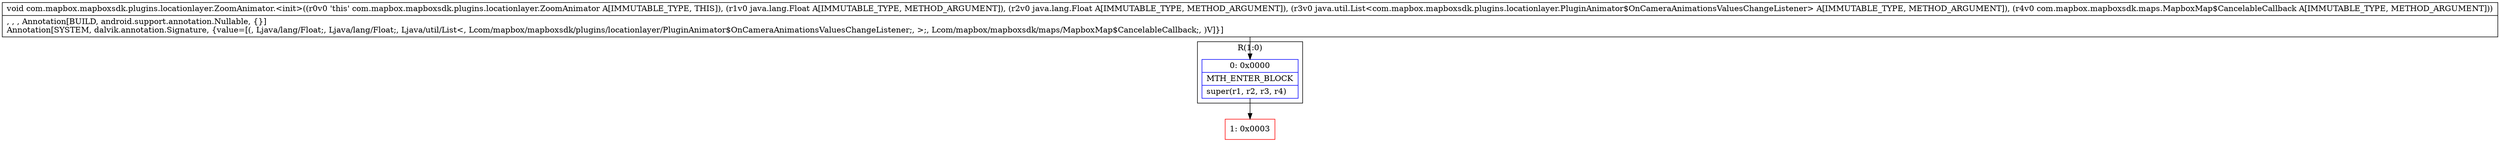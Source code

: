 digraph "CFG forcom.mapbox.mapboxsdk.plugins.locationlayer.ZoomAnimator.\<init\>(Ljava\/lang\/Float;Ljava\/lang\/Float;Ljava\/util\/List;Lcom\/mapbox\/mapboxsdk\/maps\/MapboxMap$CancelableCallback;)V" {
subgraph cluster_Region_839991232 {
label = "R(1:0)";
node [shape=record,color=blue];
Node_0 [shape=record,label="{0\:\ 0x0000|MTH_ENTER_BLOCK\l|super(r1, r2, r3, r4)\l}"];
}
Node_1 [shape=record,color=red,label="{1\:\ 0x0003}"];
MethodNode[shape=record,label="{void com.mapbox.mapboxsdk.plugins.locationlayer.ZoomAnimator.\<init\>((r0v0 'this' com.mapbox.mapboxsdk.plugins.locationlayer.ZoomAnimator A[IMMUTABLE_TYPE, THIS]), (r1v0 java.lang.Float A[IMMUTABLE_TYPE, METHOD_ARGUMENT]), (r2v0 java.lang.Float A[IMMUTABLE_TYPE, METHOD_ARGUMENT]), (r3v0 java.util.List\<com.mapbox.mapboxsdk.plugins.locationlayer.PluginAnimator$OnCameraAnimationsValuesChangeListener\> A[IMMUTABLE_TYPE, METHOD_ARGUMENT]), (r4v0 com.mapbox.mapboxsdk.maps.MapboxMap$CancelableCallback A[IMMUTABLE_TYPE, METHOD_ARGUMENT]))  | , , , Annotation[BUILD, android.support.annotation.Nullable, \{\}]\lAnnotation[SYSTEM, dalvik.annotation.Signature, \{value=[(, Ljava\/lang\/Float;, Ljava\/lang\/Float;, Ljava\/util\/List\<, Lcom\/mapbox\/mapboxsdk\/plugins\/locationlayer\/PluginAnimator$OnCameraAnimationsValuesChangeListener;, \>;, Lcom\/mapbox\/mapboxsdk\/maps\/MapboxMap$CancelableCallback;, )V]\}]\l}"];
MethodNode -> Node_0;
Node_0 -> Node_1;
}

